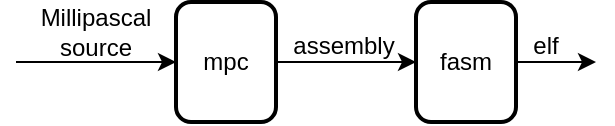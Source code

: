 <mxfile version="24.7.16">
  <diagram name="Page-1" id="Mr_puJw_W2L0XATcxUPi">
    <mxGraphModel grid="1" page="1" gridSize="10" guides="1" tooltips="1" connect="1" arrows="1" fold="1" pageScale="1" pageWidth="827" pageHeight="1169" math="0" shadow="0">
      <root>
        <mxCell id="0" />
        <mxCell id="1" parent="0" />
        <mxCell id="41v7Ckg2XiBFa_iJi8hw-3" style="edgeStyle=orthogonalEdgeStyle;rounded=0;orthogonalLoop=1;jettySize=auto;html=1;exitX=1;exitY=0.5;exitDx=0;exitDy=0;entryX=0;entryY=0.5;entryDx=0;entryDy=0;" edge="1" parent="1" source="41v7Ckg2XiBFa_iJi8hw-1" target="41v7Ckg2XiBFa_iJi8hw-7">
          <mxGeometry relative="1" as="geometry">
            <mxPoint x="490" y="282" as="targetPoint" />
          </mxGeometry>
        </mxCell>
        <mxCell id="41v7Ckg2XiBFa_iJi8hw-1" value="mpc" style="rounded=1;whiteSpace=wrap;html=1;strokeWidth=2;fillColor=none;" vertex="1" parent="1">
          <mxGeometry x="350" y="252" width="50" height="60" as="geometry" />
        </mxCell>
        <mxCell id="41v7Ckg2XiBFa_iJi8hw-2" value="" style="endArrow=classic;html=1;rounded=0;entryX=0;entryY=0.5;entryDx=0;entryDy=0;" edge="1" parent="1" target="41v7Ckg2XiBFa_iJi8hw-1">
          <mxGeometry width="50" height="50" relative="1" as="geometry">
            <mxPoint x="270" y="282" as="sourcePoint" />
            <mxPoint x="410" y="362" as="targetPoint" />
          </mxGeometry>
        </mxCell>
        <mxCell id="41v7Ckg2XiBFa_iJi8hw-4" value="assembly" style="text;html=1;align=center;verticalAlign=middle;whiteSpace=wrap;rounded=0;" vertex="1" parent="1">
          <mxGeometry x="404" y="259" width="60" height="30" as="geometry" />
        </mxCell>
        <mxCell id="41v7Ckg2XiBFa_iJi8hw-5" value="Millipascal source" style="text;html=1;align=center;verticalAlign=middle;whiteSpace=wrap;rounded=0;" vertex="1" parent="1">
          <mxGeometry x="280" y="252" width="60" height="30" as="geometry" />
        </mxCell>
        <mxCell id="41v7Ckg2XiBFa_iJi8hw-8" style="edgeStyle=orthogonalEdgeStyle;rounded=0;orthogonalLoop=1;jettySize=auto;html=1;exitX=1;exitY=0.5;exitDx=0;exitDy=0;" edge="1" parent="1" source="41v7Ckg2XiBFa_iJi8hw-7">
          <mxGeometry relative="1" as="geometry">
            <mxPoint x="560" y="282" as="targetPoint" />
          </mxGeometry>
        </mxCell>
        <mxCell id="41v7Ckg2XiBFa_iJi8hw-7" value="fasm" style="rounded=1;whiteSpace=wrap;html=1;strokeWidth=2;fillColor=none;" vertex="1" parent="1">
          <mxGeometry x="470" y="252" width="50" height="60" as="geometry" />
        </mxCell>
        <mxCell id="41v7Ckg2XiBFa_iJi8hw-9" value="elf" style="text;html=1;align=center;verticalAlign=middle;whiteSpace=wrap;rounded=0;" vertex="1" parent="1">
          <mxGeometry x="520" y="259" width="30" height="30" as="geometry" />
        </mxCell>
      </root>
    </mxGraphModel>
  </diagram>
</mxfile>
